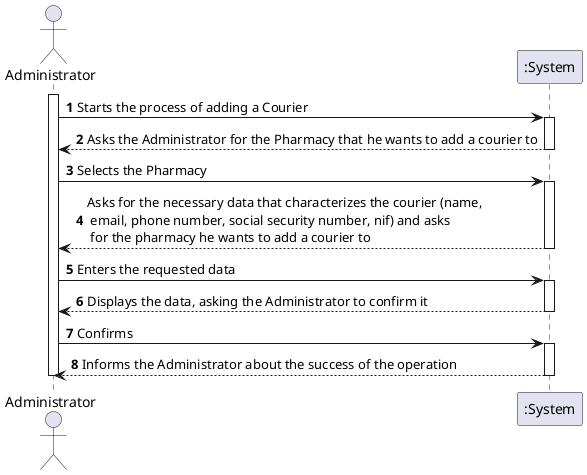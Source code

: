 @startuml

autonumber

actor "Administrator" as ADM

activate ADM
ADM -> ":System" : Starts the process of adding a Courier
activate ":System"
":System" --> ADM : Asks the Administrator for the Pharmacy that he wants to add a courier to
deactivate ":System"

ADM -> ":System" : Selects the Pharmacy
activate ":System"

":System" --> ADM : Asks for the necessary data that characterizes the courier (name, \n email, phone number, social security number, nif) and asks \n for the pharmacy he wants to add a courier to
deactivate ":System"

ADM -> ":System" : Enters the requested data
activate ":System"

":System" --> ADM : Displays the data, asking the Administrator to confirm it
deactivate ":System"

ADM -> ":System" : Confirms
activate ":System"

":System" --> ADM : Informs the Administrator about the success of the operation
deactivate ":System"

deactivate ADM

@enduml

@startuml
autonumber
actor "Administrator" as ADM

activate ADM
ADM -> ":System" : Starts the process of add a park to a pharmacy
activate ":System"
":System" --> ADM : Asks the Administrator for the Pharmacy that he wants to add a park to
deactivate ":System"

ADM -> ":System" : Selects the Pharmacy
activate ":System"
":System" --> ADM : Asks for the necessary park´s data (i.e. type of park (scooter/drone), spots \n capacity, power capacity) and also asks to select the spots that will \n allow to charge de vehicles
deactivate ":System"

ADM -> ":System" : Enters the requested data
activate ":System"
":System" --> ADM : Displays the data, asking him to confirm it
deactivate ":System"

ADM -> ":System" :  Confirms
activate ":System"
":System" --> ADM :  Informs about the success of the operation
deactivate ":System"

deactivate ADM

@enduml
